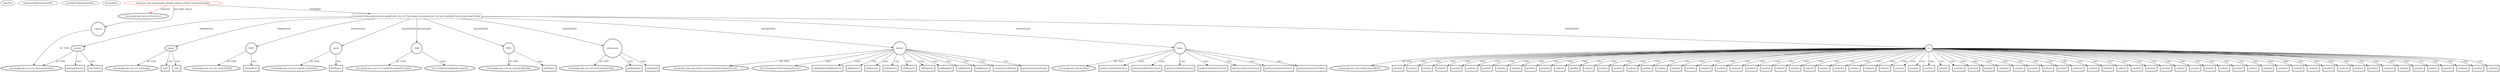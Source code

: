 digraph {
baseInfo[graphId=4234,category="extension_graph",isAnonymous=false,possibleRelation=false]
frameworkRelatedTypesInfo[0="com.google.gwt.core.ext.Generator"]
possibleCollaborationsInfo[]
locationInfo[projectName="niloc132-celltable-tools",filePath="/niloc132-celltable-tools/celltable-tools-master/src/main/java/com/colinalworth/celltable/columns/rebind/ColumnsGenerator.java",contextSignature="ColumnsGenerator",graphId="4234"]
0[label="main.java.com.colinalworth.celltable.columns.rebind.ColumnsGenerator",vertexType="ROOT_CLIENT_CLASS_DECLARATION",isFrameworkType=false,color=red]
1[label="com.google.gwt.core.ext.Generator",vertexType="FRAMEWORK_CLASS_TYPE",isFrameworkType=true,peripheries=2]
2[label="context",vertexType="FIELD_DECLARATION",isFrameworkType=true,peripheries=2,shape=circle]
3[label="com.google.gwt.core.ext.GeneratorContext",vertexType="FRAMEWORK_INTERFACE_TYPE",isFrameworkType=true,peripheries=2]
4[label="java.lang.String generate(com.google.gwt.core.ext.TreeLogger,com.google.gwt.core.ext.GeneratorContext,java.lang.String)",vertexType="OVERRIDING_METHOD_DECLARATION",isFrameworkType=false,shape=box]
5[label="logger",vertexType="PARAMETER_DECLARATION",isFrameworkType=true,peripheries=2]
6[label="com.google.gwt.core.ext.TreeLogger",vertexType="FRAMEWORK_CLASS_TYPE",isFrameworkType=true,peripheries=2]
7[label="context",vertexType="PARAMETER_DECLARATION",isFrameworkType=true,peripheries=2]
10[label="getTypeOracle()",vertexType="INSIDE_CALL",isFrameworkType=true,peripheries=2,shape=box]
11[label="VAR1",vertexType="VARIABLE_EXPRESION",isFrameworkType=true,peripheries=2,shape=circle]
13[label="com.google.gwt.core.ext.typeinfo.JType",vertexType="FRAMEWORK_INTERFACE_TYPE",isFrameworkType=true,peripheries=2]
12[label="isInterface()",vertexType="INSIDE_CALL",isFrameworkType=true,peripheries=2,shape=box]
14[label="oracle",vertexType="VARIABLE_EXPRESION",isFrameworkType=true,peripheries=2,shape=circle]
16[label="com.google.gwt.core.ext.typeinfo.TypeOracle",vertexType="FRAMEWORK_CLASS_TYPE",isFrameworkType=true,peripheries=2]
15[label="findType()",vertexType="INSIDE_CALL",isFrameworkType=true,peripheries=2,shape=box]
18[label="log()",vertexType="INSIDE_CALL",isFrameworkType=true,peripheries=2,shape=box]
20[label="VAR4",vertexType="VARIABLE_EXPRESION",isFrameworkType=true,peripheries=2,shape=circle]
21[label="com.google.gwt.core.ext.UnableToCompleteException",vertexType="FRAMEWORK_CLASS_TYPE",isFrameworkType=true,peripheries=2]
19[label="new UnableToCompleteException()",vertexType="CONSTRUCTOR_CALL",isFrameworkType=true,peripheries=2]
22[label="VAR5",vertexType="VARIABLE_EXPRESION",isFrameworkType=true,peripheries=2,shape=circle]
24[label="com.google.gwt.core.ext.typeinfo.JPackage",vertexType="FRAMEWORK_INTERFACE_TYPE",isFrameworkType=true,peripheries=2]
23[label="getName()",vertexType="INSIDE_CALL",isFrameworkType=true,peripheries=2,shape=box]
25[label="toGenerate",vertexType="VARIABLE_EXPRESION",isFrameworkType=true,peripheries=2,shape=circle]
27[label="com.google.gwt.core.ext.typeinfo.JClassType",vertexType="FRAMEWORK_INTERFACE_TYPE",isFrameworkType=true,peripheries=2]
26[label="getPackage()",vertexType="INSIDE_CALL",isFrameworkType=true,peripheries=2,shape=box]
29[label="getName()",vertexType="INSIDE_CALL",isFrameworkType=true,peripheries=2,shape=box]
31[label="tryCreate()",vertexType="INSIDE_CALL",isFrameworkType=true,peripheries=2,shape=box]
33[label="factory",vertexType="VARIABLE_EXPRESION",isFrameworkType=true,peripheries=2,shape=circle]
34[label="com.google.gwt.user.rebind.ClassSourceFileComposerFactory",vertexType="FRAMEWORK_CLASS_TYPE",isFrameworkType=true,peripheries=2]
32[label="new ClassSourceFileComposerFactory()",vertexType="CONSTRUCTOR_CALL",isFrameworkType=true,peripheries=2]
36[label="addImplementedInterface()",vertexType="INSIDE_CALL",isFrameworkType=true,peripheries=2,shape=box]
38[label="addImport()",vertexType="INSIDE_CALL",isFrameworkType=true,peripheries=2,shape=box]
39[label="Name",vertexType="VARIABLE_EXPRESION",isFrameworkType=true,peripheries=2,shape=circle]
41[label="com.google.gwt.dev.util.Name",vertexType="FRAMEWORK_CLASS_TYPE",isFrameworkType=true,peripheries=2]
40[label="getSourceNameForClass()",vertexType="INSIDE_CALL",isFrameworkType=true,peripheries=2,shape=box]
43[label="addImport()",vertexType="INSIDE_CALL",isFrameworkType=true,peripheries=2,shape=box]
45[label="getSourceNameForClass()",vertexType="INSIDE_CALL",isFrameworkType=true,peripheries=2,shape=box]
47[label="addImport()",vertexType="INSIDE_CALL",isFrameworkType=true,peripheries=2,shape=box]
49[label="getSourceNameForClass()",vertexType="INSIDE_CALL",isFrameworkType=true,peripheries=2,shape=box]
51[label="addImport()",vertexType="INSIDE_CALL",isFrameworkType=true,peripheries=2,shape=box]
53[label="getSourceNameForClass()",vertexType="INSIDE_CALL",isFrameworkType=true,peripheries=2,shape=box]
55[label="addImport()",vertexType="INSIDE_CALL",isFrameworkType=true,peripheries=2,shape=box]
57[label="getSourceNameForClass()",vertexType="INSIDE_CALL",isFrameworkType=true,peripheries=2,shape=box]
59[label="addImport()",vertexType="INSIDE_CALL",isFrameworkType=true,peripheries=2,shape=box]
61[label="getSourceNameForClass()",vertexType="INSIDE_CALL",isFrameworkType=true,peripheries=2,shape=box]
63[label="addImport()",vertexType="INSIDE_CALL",isFrameworkType=true,peripheries=2,shape=box]
65[label="getSourceNameForClass()",vertexType="INSIDE_CALL",isFrameworkType=true,peripheries=2,shape=box]
67[label="addImport()",vertexType="INSIDE_CALL",isFrameworkType=true,peripheries=2,shape=box]
69[label="createSourceWriter()",vertexType="INSIDE_CALL",isFrameworkType=true,peripheries=2,shape=box]
70[label="sw",vertexType="VARIABLE_EXPRESION",isFrameworkType=true,peripheries=2,shape=circle]
72[label="com.google.gwt.user.rebind.SourceWriter",vertexType="FRAMEWORK_INTERFACE_TYPE",isFrameworkType=true,peripheries=2]
71[label="println()",vertexType="INSIDE_CALL",isFrameworkType=true,peripheries=2,shape=box]
74[label="println()",vertexType="INSIDE_CALL",isFrameworkType=true,peripheries=2,shape=box]
76[label="indent()",vertexType="INSIDE_CALL",isFrameworkType=true,peripheries=2,shape=box]
78[label="println()",vertexType="INSIDE_CALL",isFrameworkType=true,peripheries=2,shape=box]
80[label="println()",vertexType="INSIDE_CALL",isFrameworkType=true,peripheries=2,shape=box]
82[label="outdent()",vertexType="INSIDE_CALL",isFrameworkType=true,peripheries=2,shape=box]
84[label="println()",vertexType="INSIDE_CALL",isFrameworkType=true,peripheries=2,shape=box]
86[label="println()",vertexType="INSIDE_CALL",isFrameworkType=true,peripheries=2,shape=box]
88[label="println()",vertexType="INSIDE_CALL",isFrameworkType=true,peripheries=2,shape=box]
90[label="println()",vertexType="INSIDE_CALL",isFrameworkType=true,peripheries=2,shape=box]
92[label="println()",vertexType="INSIDE_CALL",isFrameworkType=true,peripheries=2,shape=box]
94[label="indent()",vertexType="INSIDE_CALL",isFrameworkType=true,peripheries=2,shape=box]
96[label="println()",vertexType="INSIDE_CALL",isFrameworkType=true,peripheries=2,shape=box]
98[label="indent()",vertexType="INSIDE_CALL",isFrameworkType=true,peripheries=2,shape=box]
100[label="println()",vertexType="INSIDE_CALL",isFrameworkType=true,peripheries=2,shape=box]
102[label="println()",vertexType="INSIDE_CALL",isFrameworkType=true,peripheries=2,shape=box]
104[label="indent()",vertexType="INSIDE_CALL",isFrameworkType=true,peripheries=2,shape=box]
106[label="println()",vertexType="INSIDE_CALL",isFrameworkType=true,peripheries=2,shape=box]
108[label="println()",vertexType="INSIDE_CALL",isFrameworkType=true,peripheries=2,shape=box]
110[label="indent()",vertexType="INSIDE_CALL",isFrameworkType=true,peripheries=2,shape=box]
112[label="println()",vertexType="INSIDE_CALL",isFrameworkType=true,peripheries=2,shape=box]
114[label="outdent()",vertexType="INSIDE_CALL",isFrameworkType=true,peripheries=2,shape=box]
116[label="println()",vertexType="INSIDE_CALL",isFrameworkType=true,peripheries=2,shape=box]
118[label="outdent()",vertexType="INSIDE_CALL",isFrameworkType=true,peripheries=2,shape=box]
120[label="println()",vertexType="INSIDE_CALL",isFrameworkType=true,peripheries=2,shape=box]
122[label="println()",vertexType="INSIDE_CALL",isFrameworkType=true,peripheries=2,shape=box]
124[label="indent()",vertexType="INSIDE_CALL",isFrameworkType=true,peripheries=2,shape=box]
126[label="println()",vertexType="INSIDE_CALL",isFrameworkType=true,peripheries=2,shape=box]
128[label="indent()",vertexType="INSIDE_CALL",isFrameworkType=true,peripheries=2,shape=box]
130[label="println()",vertexType="INSIDE_CALL",isFrameworkType=true,peripheries=2,shape=box]
132[label="outdent()",vertexType="INSIDE_CALL",isFrameworkType=true,peripheries=2,shape=box]
134[label="println()",vertexType="INSIDE_CALL",isFrameworkType=true,peripheries=2,shape=box]
136[label="outdent()",vertexType="INSIDE_CALL",isFrameworkType=true,peripheries=2,shape=box]
138[label="println()",vertexType="INSIDE_CALL",isFrameworkType=true,peripheries=2,shape=box]
140[label="println()",vertexType="INSIDE_CALL",isFrameworkType=true,peripheries=2,shape=box]
142[label="println()",vertexType="INSIDE_CALL",isFrameworkType=true,peripheries=2,shape=box]
144[label="println()",vertexType="INSIDE_CALL",isFrameworkType=true,peripheries=2,shape=box]
146[label="println()",vertexType="INSIDE_CALL",isFrameworkType=true,peripheries=2,shape=box]
148[label="log()",vertexType="INSIDE_CALL",isFrameworkType=true,peripheries=2,shape=box]
150[label="outdent()",vertexType="INSIDE_CALL",isFrameworkType=true,peripheries=2,shape=box]
152[label="println()",vertexType="INSIDE_CALL",isFrameworkType=true,peripheries=2,shape=box]
154[label="println()",vertexType="INSIDE_CALL",isFrameworkType=true,peripheries=2,shape=box]
156[label="outdent()",vertexType="INSIDE_CALL",isFrameworkType=true,peripheries=2,shape=box]
158[label="println()",vertexType="INSIDE_CALL",isFrameworkType=true,peripheries=2,shape=box]
160[label="println()",vertexType="INSIDE_CALL",isFrameworkType=true,peripheries=2,shape=box]
162[label="indent()",vertexType="INSIDE_CALL",isFrameworkType=true,peripheries=2,shape=box]
164[label="println()",vertexType="INSIDE_CALL",isFrameworkType=true,peripheries=2,shape=box]
166[label="outdent()",vertexType="INSIDE_CALL",isFrameworkType=true,peripheries=2,shape=box]
168[label="println()",vertexType="INSIDE_CALL",isFrameworkType=true,peripheries=2,shape=box]
170[label="println()",vertexType="INSIDE_CALL",isFrameworkType=true,peripheries=2,shape=box]
172[label="indent()",vertexType="INSIDE_CALL",isFrameworkType=true,peripheries=2,shape=box]
174[label="println()",vertexType="INSIDE_CALL",isFrameworkType=true,peripheries=2,shape=box]
176[label="println()",vertexType="INSIDE_CALL",isFrameworkType=true,peripheries=2,shape=box]
178[label="println()",vertexType="INSIDE_CALL",isFrameworkType=true,peripheries=2,shape=box]
180[label="indent()",vertexType="INSIDE_CALL",isFrameworkType=true,peripheries=2,shape=box]
182[label="println()",vertexType="INSIDE_CALL",isFrameworkType=true,peripheries=2,shape=box]
184[label="println()",vertexType="INSIDE_CALL",isFrameworkType=true,peripheries=2,shape=box]
186[label="indent()",vertexType="INSIDE_CALL",isFrameworkType=true,peripheries=2,shape=box]
188[label="println()",vertexType="INSIDE_CALL",isFrameworkType=true,peripheries=2,shape=box]
190[label="indent()",vertexType="INSIDE_CALL",isFrameworkType=true,peripheries=2,shape=box]
192[label="println()",vertexType="INSIDE_CALL",isFrameworkType=true,peripheries=2,shape=box]
194[label="outdent()",vertexType="INSIDE_CALL",isFrameworkType=true,peripheries=2,shape=box]
196[label="println()",vertexType="INSIDE_CALL",isFrameworkType=true,peripheries=2,shape=box]
198[label="outdent()",vertexType="INSIDE_CALL",isFrameworkType=true,peripheries=2,shape=box]
200[label="println()",vertexType="INSIDE_CALL",isFrameworkType=true,peripheries=2,shape=box]
202[label="outdent()",vertexType="INSIDE_CALL",isFrameworkType=true,peripheries=2,shape=box]
204[label="println()",vertexType="INSIDE_CALL",isFrameworkType=true,peripheries=2,shape=box]
206[label="println()",vertexType="INSIDE_CALL",isFrameworkType=true,peripheries=2,shape=box]
208[label="outdent()",vertexType="INSIDE_CALL",isFrameworkType=true,peripheries=2,shape=box]
210[label="println()",vertexType="INSIDE_CALL",isFrameworkType=true,peripheries=2,shape=box]
212[label="println()",vertexType="INSIDE_CALL",isFrameworkType=true,peripheries=2,shape=box]
214[label="indent()",vertexType="INSIDE_CALL",isFrameworkType=true,peripheries=2,shape=box]
216[label="println()",vertexType="INSIDE_CALL",isFrameworkType=true,peripheries=2,shape=box]
218[label="outdent()",vertexType="INSIDE_CALL",isFrameworkType=true,peripheries=2,shape=box]
220[label="println()",vertexType="INSIDE_CALL",isFrameworkType=true,peripheries=2,shape=box]
222[label="commit()",vertexType="INSIDE_CALL",isFrameworkType=true,peripheries=2,shape=box]
224[label="getCreatedClassName()",vertexType="INSIDE_CALL",isFrameworkType=true,peripheries=2,shape=box]
0->1[label="EXTEND",color=red]
0->2[label="DECLARE_FIELD"]
2->3[label="OF_TYPE"]
0->4[label="OVERRIDE"]
5->6[label="OF_TYPE"]
4->5[label="PARAMETER"]
7->3[label="OF_TYPE"]
4->7[label="PARAMETER"]
7->10[label="CALL"]
4->11[label="INSTANTIATE"]
11->13[label="OF_TYPE"]
11->12[label="CALL"]
4->14[label="INSTANTIATE"]
14->16[label="OF_TYPE"]
14->15[label="CALL"]
5->18[label="CALL"]
4->20[label="INSTANTIATE"]
20->21[label="OF_TYPE"]
20->19[label="CALL"]
4->22[label="INSTANTIATE"]
22->24[label="OF_TYPE"]
22->23[label="CALL"]
4->25[label="INSTANTIATE"]
25->27[label="OF_TYPE"]
25->26[label="CALL"]
25->29[label="CALL"]
7->31[label="CALL"]
4->33[label="INSTANTIATE"]
33->34[label="OF_TYPE"]
33->32[label="CALL"]
33->36[label="CALL"]
33->38[label="CALL"]
4->39[label="INSTANTIATE"]
39->41[label="OF_TYPE"]
39->40[label="CALL"]
33->43[label="CALL"]
39->45[label="CALL"]
33->47[label="CALL"]
39->49[label="CALL"]
33->51[label="CALL"]
39->53[label="CALL"]
33->55[label="CALL"]
39->57[label="CALL"]
33->59[label="CALL"]
39->61[label="CALL"]
33->63[label="CALL"]
39->65[label="CALL"]
33->67[label="CALL"]
33->69[label="CALL"]
4->70[label="INSTANTIATE"]
70->72[label="OF_TYPE"]
70->71[label="CALL"]
70->74[label="CALL"]
70->76[label="CALL"]
70->78[label="CALL"]
70->80[label="CALL"]
70->82[label="CALL"]
70->84[label="CALL"]
70->86[label="CALL"]
70->88[label="CALL"]
70->90[label="CALL"]
70->92[label="CALL"]
70->94[label="CALL"]
70->96[label="CALL"]
70->98[label="CALL"]
70->100[label="CALL"]
70->102[label="CALL"]
70->104[label="CALL"]
70->106[label="CALL"]
70->108[label="CALL"]
70->110[label="CALL"]
70->112[label="CALL"]
70->114[label="CALL"]
70->116[label="CALL"]
70->118[label="CALL"]
70->120[label="CALL"]
70->122[label="CALL"]
70->124[label="CALL"]
70->126[label="CALL"]
70->128[label="CALL"]
70->130[label="CALL"]
70->132[label="CALL"]
70->134[label="CALL"]
70->136[label="CALL"]
70->138[label="CALL"]
70->140[label="CALL"]
70->142[label="CALL"]
70->144[label="CALL"]
70->146[label="CALL"]
5->148[label="CALL"]
70->150[label="CALL"]
70->152[label="CALL"]
70->154[label="CALL"]
70->156[label="CALL"]
70->158[label="CALL"]
70->160[label="CALL"]
70->162[label="CALL"]
70->164[label="CALL"]
70->166[label="CALL"]
70->168[label="CALL"]
70->170[label="CALL"]
70->172[label="CALL"]
70->174[label="CALL"]
70->176[label="CALL"]
70->178[label="CALL"]
70->180[label="CALL"]
70->182[label="CALL"]
70->184[label="CALL"]
70->186[label="CALL"]
70->188[label="CALL"]
70->190[label="CALL"]
70->192[label="CALL"]
70->194[label="CALL"]
70->196[label="CALL"]
70->198[label="CALL"]
70->200[label="CALL"]
70->202[label="CALL"]
70->204[label="CALL"]
70->206[label="CALL"]
70->208[label="CALL"]
70->210[label="CALL"]
70->212[label="CALL"]
70->214[label="CALL"]
70->216[label="CALL"]
70->218[label="CALL"]
70->220[label="CALL"]
70->222[label="CALL"]
33->224[label="CALL"]
}
